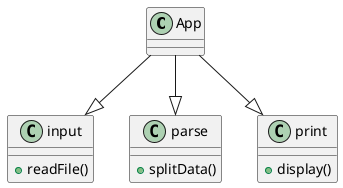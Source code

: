 @startuml
'https://plantuml.com/class-diagram



App --|> input
App --|> parse
App --|> print
class input{

+readFile()
}
class parse {
+splitData()
}

class print {
+display()
}

@enduml